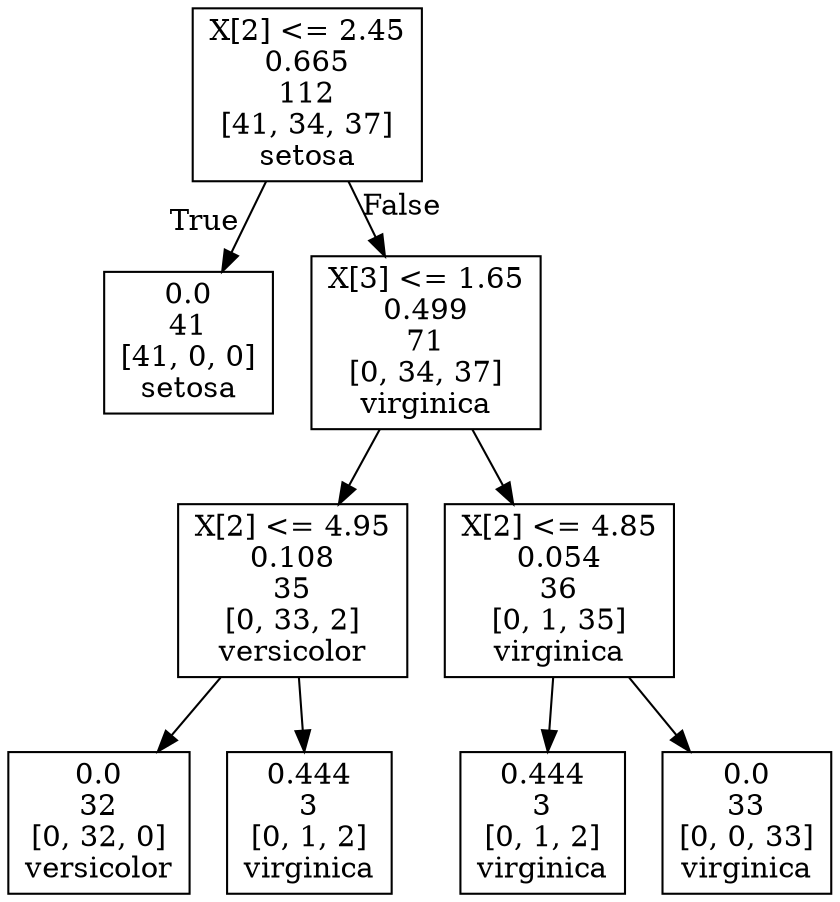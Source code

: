 digraph Tree {
node [shape=box] ;
0 [label="X[2] <= 2.45\n0.665\n112\n[41, 34, 37]\nsetosa"] ;
1 [label="0.0\n41\n[41, 0, 0]\nsetosa"] ;
0 -> 1 [labeldistance=2.5, labelangle=45, headlabel="True"] ;
2 [label="X[3] <= 1.65\n0.499\n71\n[0, 34, 37]\nvirginica"] ;
0 -> 2 [labeldistance=2.5, labelangle=-45, headlabel="False"] ;
3 [label="X[2] <= 4.95\n0.108\n35\n[0, 33, 2]\nversicolor"] ;
2 -> 3 ;
4 [label="0.0\n32\n[0, 32, 0]\nversicolor"] ;
3 -> 4 ;
5 [label="0.444\n3\n[0, 1, 2]\nvirginica"] ;
3 -> 5 ;
6 [label="X[2] <= 4.85\n0.054\n36\n[0, 1, 35]\nvirginica"] ;
2 -> 6 ;
7 [label="0.444\n3\n[0, 1, 2]\nvirginica"] ;
6 -> 7 ;
8 [label="0.0\n33\n[0, 0, 33]\nvirginica"] ;
6 -> 8 ;
}